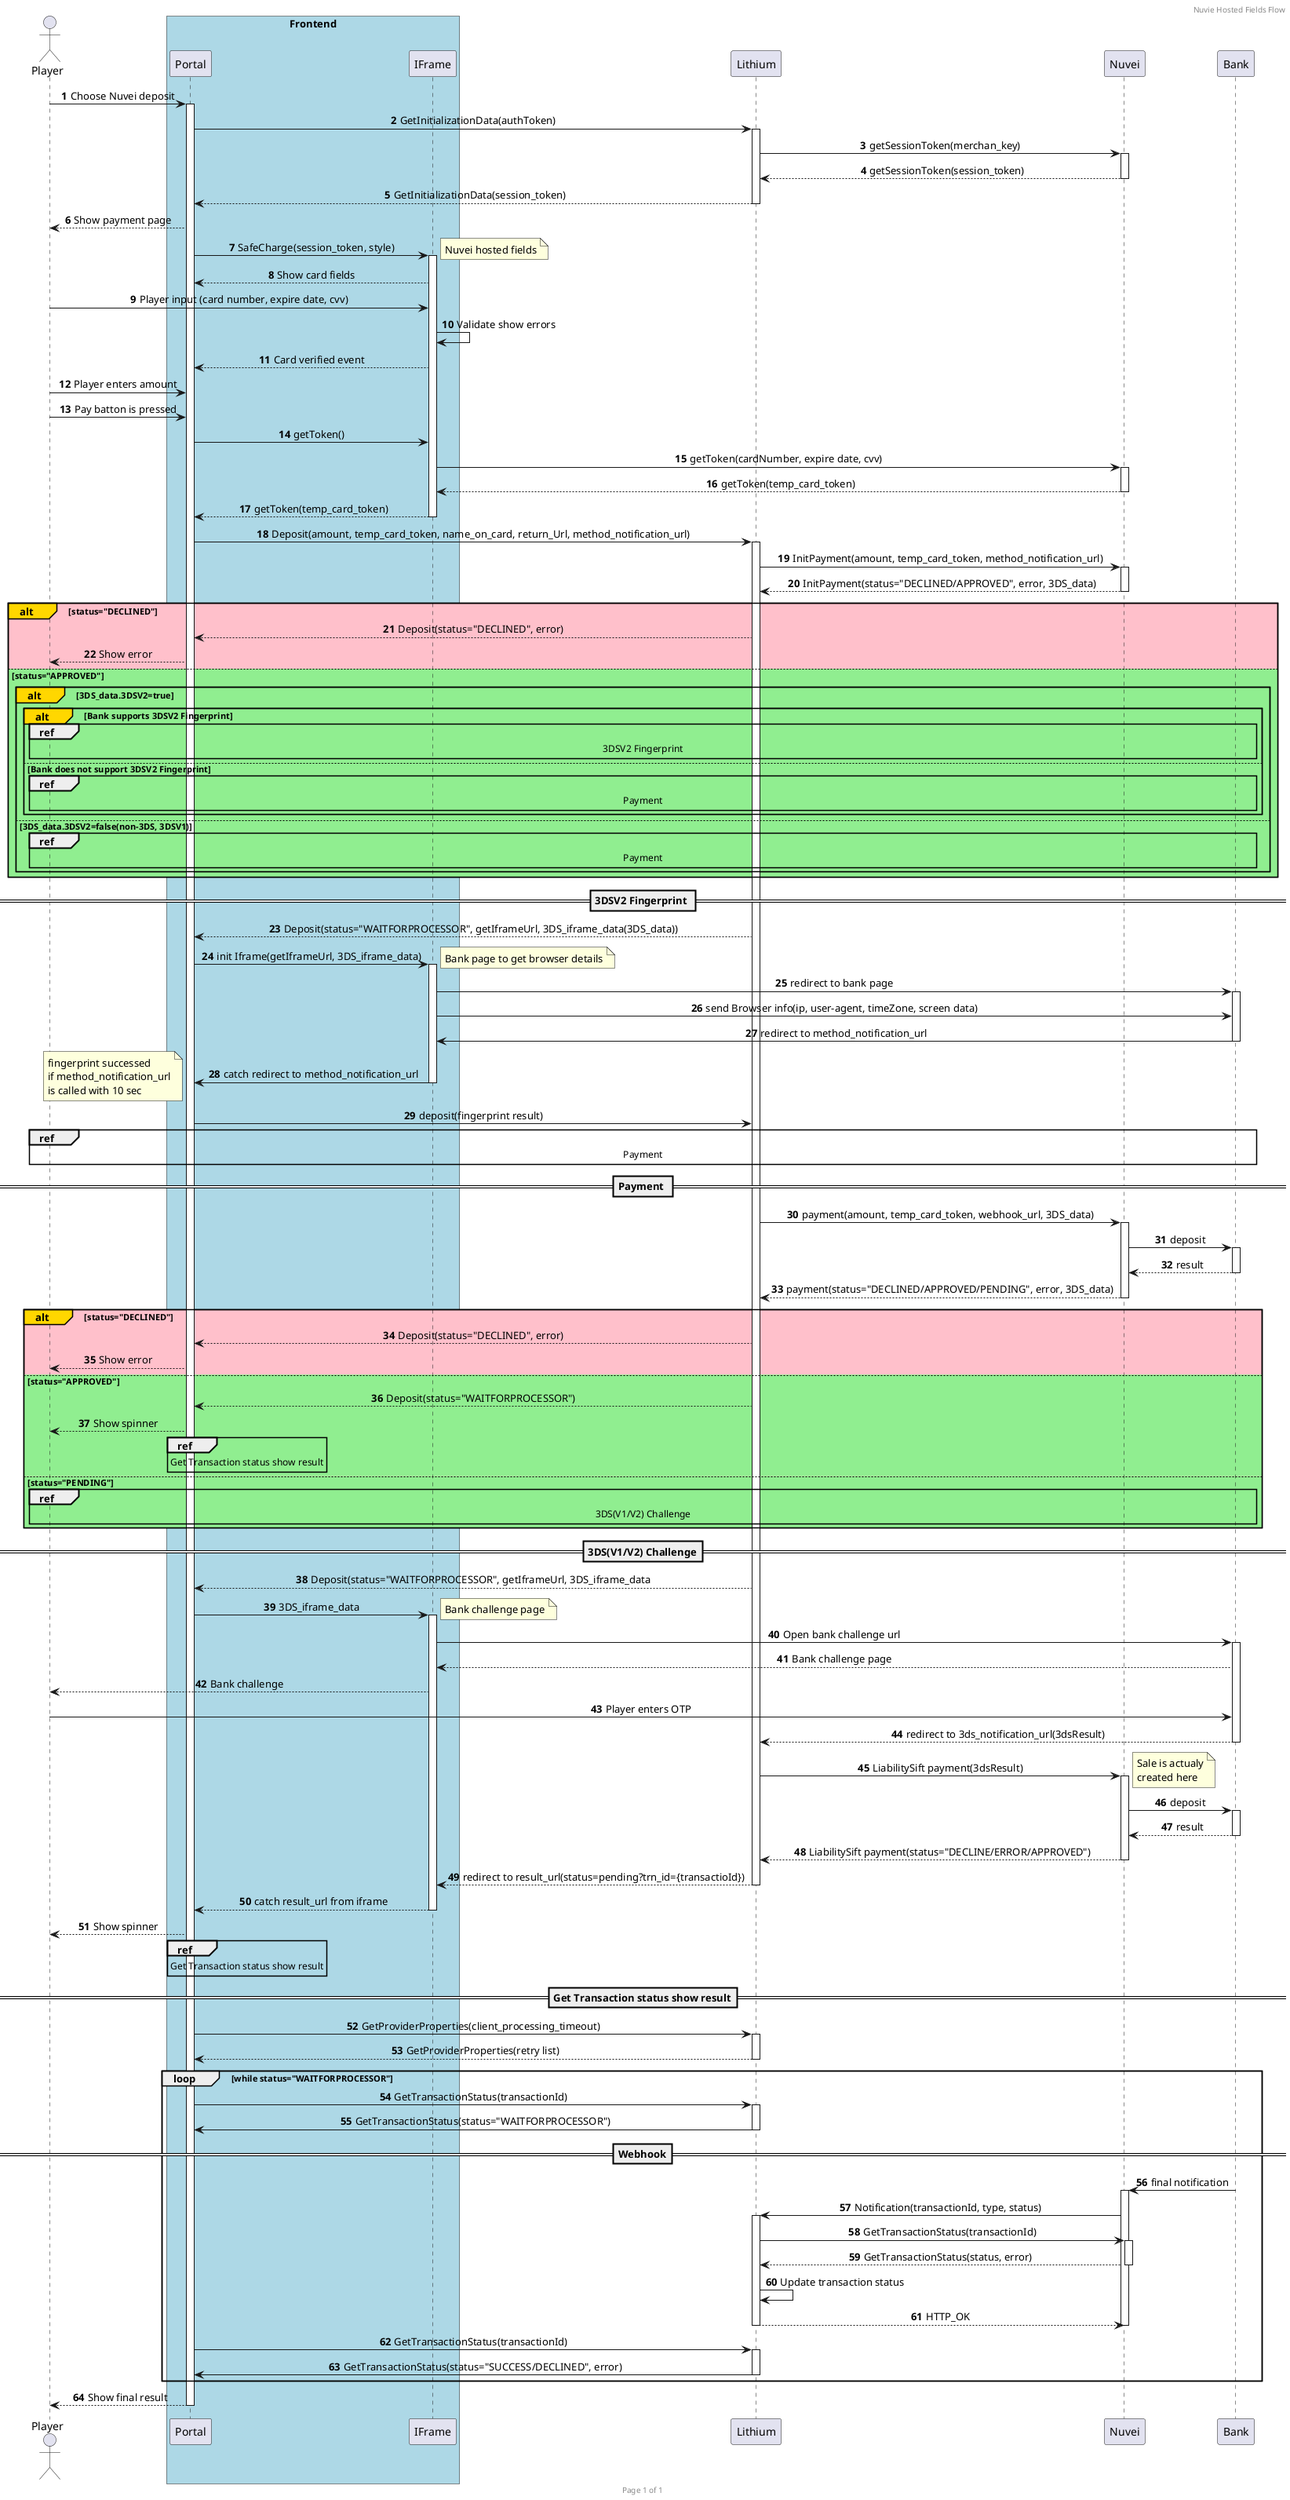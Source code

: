 .Nuvie Hosted Fields Flow
[plantuml]
----

@startuml
header Nuvie Hosted Fields Flow
footer Page %page% of %lastpage%
skinparam sequenceMessageAlign center
actor Player
box "Frontend" #LightBlue
participant Portal
participant IFrame
end box
participant Lithium
participant Nuvei
participant Bank
autonumber

Player -> Portal  : Choose Nuvei deposit
activate Portal
Portal -> Lithium : GetInitializationData(authToken)
activate Lithium
Lithium -> Nuvei : getSessionToken(merchan_key)
activate Nuvei
Nuvei --> Lithium : getSessionToken(session_token)
deactivate Nuvei
Lithium --> Portal : GetInitializationData(session_token)
deactivate Lithium
Portal --> Player : Show payment page
Portal -> IFrame : SafeCharge(session_token, style)
activate IFrame
 note right
        Nuvei hosted fields
    end note
IFrame --> Portal: Show card fields
Player -> IFrame : Player input (card number, expire date, cvv)
IFrame -> IFrame : Validate show errors
IFrame --> Portal: Card verified event

Player -> Portal  : Player enters amount
Player -> Portal  : Pay batton is pressed
Portal -> IFrame: getToken()

IFrame -> Nuvei: getToken(cardNumber, expire date, cvv)
activate Nuvei
Nuvei --> IFrame: getToken(temp_card_token)
deactivate Nuvei
IFrame --> Portal: getToken(temp_card_token)
deactivate IFrame


Portal -> Lithium : Deposit(amount, temp_card_token, name_on_card, return_Url, method_notification_url)
activate Lithium
Lithium -> Nuvei: InitPayment(amount, temp_card_token, method_notification_url)
activate Nuvei
Nuvei --> Lithium : InitPayment(status="DECLINED/APPROVED", error, 3DS_data)
deactivate Nuvei
alt#Gold  #Pink status="DECLINED"
    Lithium --> Portal: Deposit(status="DECLINED", error)
    Portal --> Player: Show error
else #LightGreen status="APPROVED"
alt#Gold  #LightGreen 3DS_data.3DSV2=true
      alt#Gold  #LightGreen Bank supports 3DSV2 Fingerprint
          ref over Player, Portal, Lithium, Nuvei, Bank: 3DSV2 Fingerprint
      else #LightGreen Bank does not support 3DSV2 Fingerprint
          ref over Player, Portal, Lithium, Nuvei, Bank: Payment
      end
else #LightGreen 3DS_data.3DSV2=false(non-3DS, 3DSV1)
   ref over Player, Portal, Lithium, Nuvei, Bank: Payment
end
end
 == 3DSV2 Fingerprint ==
    Lithium --> Portal: Deposit(status="WAITFORPROCESSOR", getIframeUrl, 3DS_iframe_data(3DS_data))
    Portal -> IFrame : init Iframe(getIframeUrl, 3DS_iframe_data)
    activate IFrame
     note right
            Bank page to get browser details
     end note
    IFrame -> Bank : redirect to bank page
    activate Bank
    IFrame -> Bank : send Browser info(ip, user-agent, timeZone, screen data)
    Bank -> IFrame : redirect to method_notification_url
    deactivate
    IFrame -> Portal : catch redirect to method_notification_url
    deactivate
    note left
        fingerprint successed
        if method_notification_url
        is called with 10 sec
    end note
    Portal -> Lithium: deposit(fingerprint result)

    ref over Player, Portal, Lithium, Nuvei, Bank: Payment
 == Payment ==
    Lithium -> Nuvei : payment(amount, temp_card_token, webhook_url, 3DS_data)
    activate Nuvei
    Nuvei -> Bank: deposit
    activate Bank
    Bank --> Nuvei: result
    deactivate
    Nuvei --> Lithium : payment(status="DECLINED/APPROVED/PENDING", error, 3DS_data)
    deactivate
    alt#Gold  #Pink status="DECLINED"
        Lithium --> Portal: Deposit(status="DECLINED", error)
        Portal --> Player: Show error
    else #LightGreen status="APPROVED"
        Lithium --> Portal: Deposit(status="WAITFORPROCESSOR")
        Portal --> Player: Show spinner
        ref over Portal: Get Transaction status show result
    else #LightGreen status="PENDING"
        ref over Player, Portal, Lithium, Nuvei, Bank: 3DS(V1/V2) Challenge
    end
 == 3DS(V1/V2) Challenge==
    Lithium --> Portal: Deposit(status="WAITFORPROCESSOR", getIframeUrl, 3DS_iframe_data
    Portal -> IFrame : 3DS_iframe_data
    activate IFrame
    note right
        Bank challenge page
    end note
    IFrame -> Bank : Open bank challenge url
    activate Bank
    Bank --> IFrame : Bank challenge page
    IFrame --> Player : Bank challenge
    Player -> Bank : Player enters OTP
    Bank --> Lithium : redirect to 3ds_notification_url(3dsResult)
    deactivate Bank
    Lithium -> Nuvei: LiabilitySift payment(3dsResult)
    activate Nuvei
     note right
            Sale is actualy
            created here
        end note
    Nuvei -> Bank: deposit
    activate Bank
    Bank --> Nuvei: result
    deactivate Bank
    Nuvei --> Lithium: LiabilitySift payment(status="DECLINE/ERROR/APPROVED")
    deactivate Nuvei
    Lithium --> IFrame : redirect to result_url(status=pending?trn_id={transactioId})
    deactivate Lithium
    IFrame --> Portal: catch result_url from iframe
    deactivate IFrame
    Portal --> Player: Show spinner
    ref over Portal: Get Transaction status show result
    ==Get Transaction status show result==
    Portal -> Lithium: GetProviderProperties(client_processing_timeout)
    activate Lithium
    Lithium --> Portal: GetProviderProperties(retry list)
    deactivate Lithium
    loop while status="WAITFORPROCESSOR"
               Portal -> Lithium: GetTransactionStatus(transactionId)
               activate Lithium
               Lithium -> Portal: GetTransactionStatus(status="WAITFORPROCESSOR")
               deactivate Lithium
 == Webhook==
    Bank -> Nuvei: final notification
    activate Nuvei
    Nuvei -> Lithium : Notification(transactionId, type, status)
    activate Lithium
    Lithium -> Nuvei: GetTransactionStatus(transactionId)
    activate Nuvei
    Nuvei --> Lithium: GetTransactionStatus(status, error)
    deactivate Nuvei
    Lithium -> Lithium: Update transaction status
    Lithium --> Nuvei: HTTP_OK
    deactivate Lithium
    deactivate Nuvei
    Portal -> Lithium: GetTransactionStatus(transactionId)
                   activate Lithium
                   Lithium -> Portal: GetTransactionStatus(status="SUCCESS/DECLINED", error)
                   deactivate Lithium
    
    end
    Portal --> Player: Show final result
deactivate Portal

@enduml
